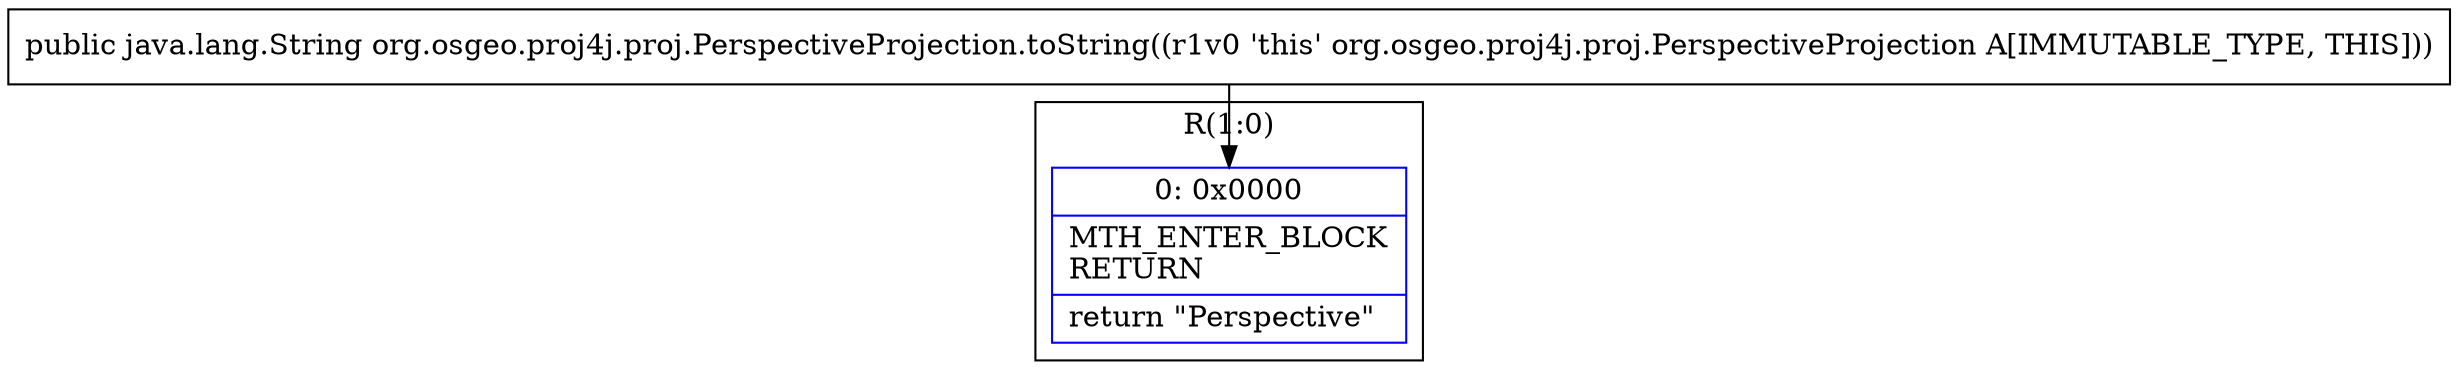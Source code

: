 digraph "CFG fororg.osgeo.proj4j.proj.PerspectiveProjection.toString()Ljava\/lang\/String;" {
subgraph cluster_Region_1530428029 {
label = "R(1:0)";
node [shape=record,color=blue];
Node_0 [shape=record,label="{0\:\ 0x0000|MTH_ENTER_BLOCK\lRETURN\l|return \"Perspective\"\l}"];
}
MethodNode[shape=record,label="{public java.lang.String org.osgeo.proj4j.proj.PerspectiveProjection.toString((r1v0 'this' org.osgeo.proj4j.proj.PerspectiveProjection A[IMMUTABLE_TYPE, THIS])) }"];
MethodNode -> Node_0;
}

